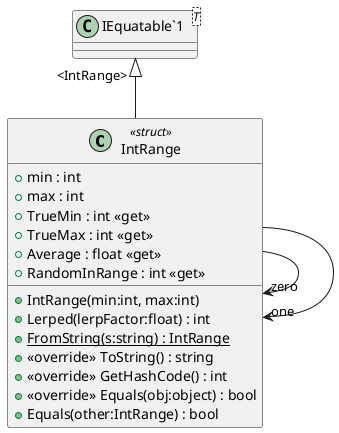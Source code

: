 @startuml
class IntRange <<struct>> {
    + min : int
    + max : int
    + TrueMin : int <<get>>
    + TrueMax : int <<get>>
    + Average : float <<get>>
    + RandomInRange : int <<get>>
    + IntRange(min:int, max:int)
    + Lerped(lerpFactor:float) : int
    + {static} FromString(s:string) : IntRange
    + <<override>> ToString() : string
    + <<override>> GetHashCode() : int
    + <<override>> Equals(obj:object) : bool
    + Equals(other:IntRange) : bool
}
class "IEquatable`1"<T> {
}
"IEquatable`1" "<IntRange>" <|-- IntRange
IntRange --> "zero" IntRange
IntRange --> "one" IntRange
@enduml
